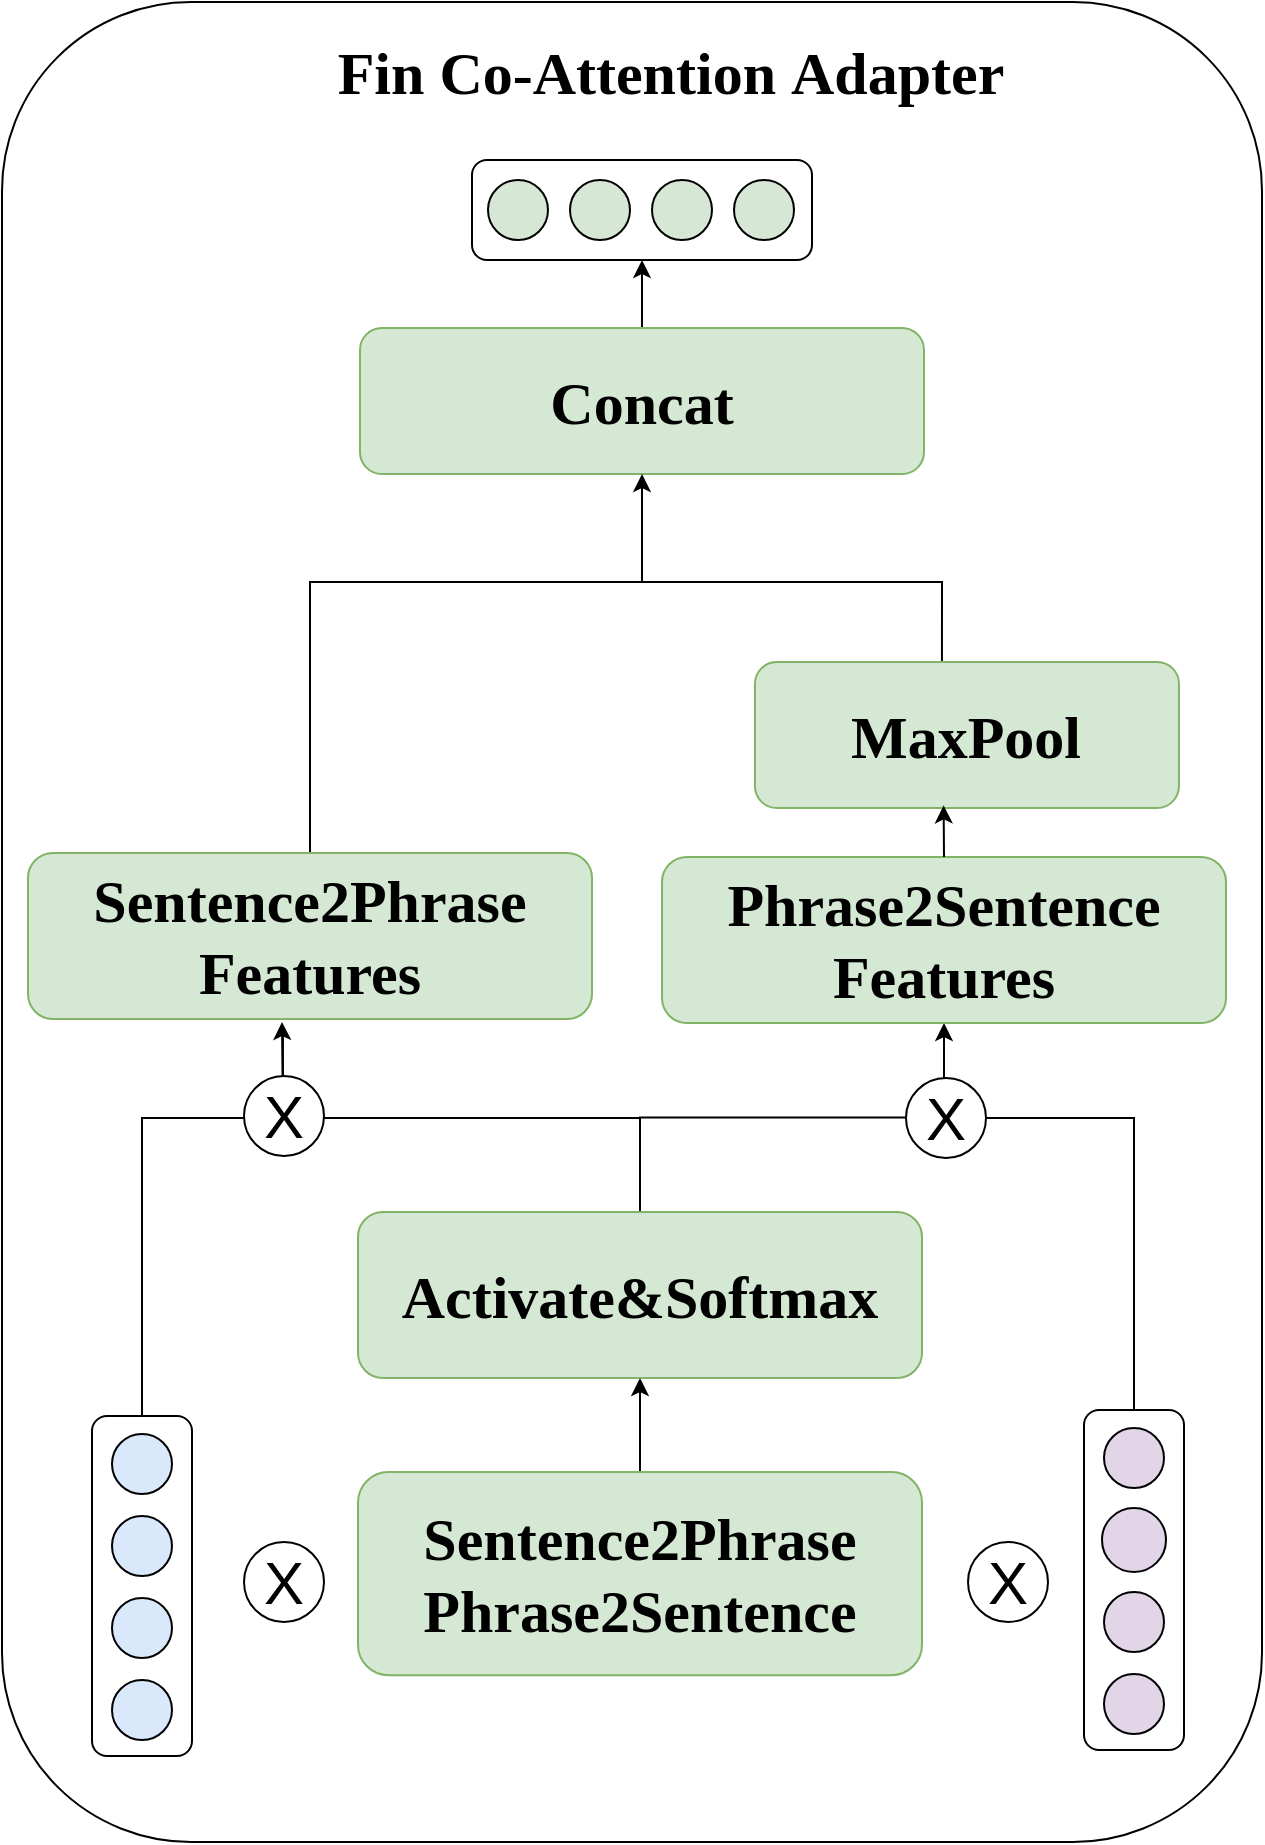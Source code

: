 <mxfile version="22.1.5" type="github">
  <diagram name="第 1 页" id="lpY09yJB2JzATnIjoB9Q">
    <mxGraphModel dx="253" dy="1857" grid="1" gridSize="10" guides="1" tooltips="1" connect="1" arrows="1" fold="1" page="1" pageScale="1" pageWidth="827" pageHeight="1169" math="0" shadow="0">
      <root>
        <mxCell id="0" />
        <mxCell id="1" parent="0" />
        <mxCell id="UGZcTaDrgIyGbtzRg7HA-19" value="" style="rounded=1;whiteSpace=wrap;html=1;" vertex="1" parent="1">
          <mxGeometry x="1140" y="-180" width="630" height="920" as="geometry" />
        </mxCell>
        <mxCell id="UGZcTaDrgIyGbtzRg7HA-20" value="&lt;font face=&quot;Times New Roman&quot; style=&quot;font-size: 30px;&quot;&gt;&lt;b&gt;Fin Co-Attention&amp;nbsp;&lt;/b&gt;&lt;/font&gt;&lt;font size=&quot;1&quot; face=&quot;Times New Roman&quot;&gt;&lt;b style=&quot;font-size: 30px;&quot;&gt;Adapter&lt;/b&gt;&lt;/font&gt;" style="text;html=1;align=center;verticalAlign=middle;resizable=0;points=[];autosize=1;strokeColor=none;fillColor=none;" vertex="1" parent="1">
          <mxGeometry x="1294" y="-169.999" width="360" height="50" as="geometry" />
        </mxCell>
        <mxCell id="UGZcTaDrgIyGbtzRg7HA-68" style="edgeStyle=orthogonalEdgeStyle;rounded=0;orthogonalLoop=1;jettySize=auto;html=1;exitX=0.5;exitY=0;exitDx=0;exitDy=0;entryX=0.5;entryY=1;entryDx=0;entryDy=0;" edge="1" parent="1" source="UGZcTaDrgIyGbtzRg7HA-22" target="UGZcTaDrgIyGbtzRg7HA-44">
          <mxGeometry relative="1" as="geometry" />
        </mxCell>
        <mxCell id="UGZcTaDrgIyGbtzRg7HA-22" value="&lt;b style=&quot;border-color: var(--border-color); font-family: &amp;quot;Times New Roman&amp;quot;; font-size: 30px;&quot;&gt;Sentence2&lt;/b&gt;&lt;b style=&quot;border-color: var(--border-color); font-family: &amp;quot;Times New Roman&amp;quot;; font-size: 30px;&quot;&gt;Phrase&lt;br&gt;&lt;b style=&quot;border-color: var(--border-color);&quot;&gt;Phrase2Sentence&lt;/b&gt;&lt;br&gt;&lt;/b&gt;" style="rounded=1;whiteSpace=wrap;html=1;fillColor=#d5e8d4;strokeColor=#82b366;" vertex="1" parent="1">
          <mxGeometry x="1318" y="555" width="282" height="101.6" as="geometry" />
        </mxCell>
        <mxCell id="UGZcTaDrgIyGbtzRg7HA-24" value="&lt;div&gt;&lt;font style=&quot;font-size: 30px;&quot;&gt;X&lt;/font&gt;&lt;/div&gt;" style="ellipse;whiteSpace=wrap;html=1;aspect=fixed;" vertex="1" parent="1">
          <mxGeometry x="1261" y="589.996" width="40" height="40" as="geometry" />
        </mxCell>
        <mxCell id="UGZcTaDrgIyGbtzRg7HA-26" value="&lt;div&gt;&lt;font style=&quot;font-size: 30px;&quot;&gt;X&lt;/font&gt;&lt;/div&gt;" style="ellipse;whiteSpace=wrap;html=1;aspect=fixed;" vertex="1" parent="1">
          <mxGeometry x="1623" y="589.996" width="40" height="40" as="geometry" />
        </mxCell>
        <mxCell id="UGZcTaDrgIyGbtzRg7HA-27" value="" style="group" vertex="1" connectable="0" parent="1">
          <mxGeometry x="1185" y="527" width="50" height="170" as="geometry" />
        </mxCell>
        <mxCell id="UGZcTaDrgIyGbtzRg7HA-28" value="" style="rounded=1;whiteSpace=wrap;html=1;direction=west;rotation=90;container=0;" vertex="1" parent="UGZcTaDrgIyGbtzRg7HA-27">
          <mxGeometry x="-60" y="60" width="170" height="50" as="geometry" />
        </mxCell>
        <mxCell id="UGZcTaDrgIyGbtzRg7HA-29" value="" style="ellipse;whiteSpace=wrap;html=1;aspect=fixed;fillColor=#dae8fc;direction=west;container=0;" vertex="1" parent="UGZcTaDrgIyGbtzRg7HA-27">
          <mxGeometry x="10" y="9" width="30" height="30" as="geometry" />
        </mxCell>
        <mxCell id="UGZcTaDrgIyGbtzRg7HA-30" value="" style="ellipse;whiteSpace=wrap;html=1;aspect=fixed;fillColor=#dae8fc;direction=west;container=0;" vertex="1" parent="UGZcTaDrgIyGbtzRg7HA-27">
          <mxGeometry x="10" y="50" width="30" height="30" as="geometry" />
        </mxCell>
        <mxCell id="UGZcTaDrgIyGbtzRg7HA-31" value="" style="ellipse;whiteSpace=wrap;html=1;aspect=fixed;fillColor=#dae8fc;direction=west;container=0;" vertex="1" parent="UGZcTaDrgIyGbtzRg7HA-27">
          <mxGeometry x="10" y="91" width="30" height="30" as="geometry" />
        </mxCell>
        <mxCell id="UGZcTaDrgIyGbtzRg7HA-32" value="" style="ellipse;whiteSpace=wrap;html=1;aspect=fixed;fillColor=#dae8fc;direction=west;container=0;" vertex="1" parent="UGZcTaDrgIyGbtzRg7HA-27">
          <mxGeometry x="10" y="132" width="30" height="30" as="geometry" />
        </mxCell>
        <mxCell id="UGZcTaDrgIyGbtzRg7HA-81" style="edgeStyle=orthogonalEdgeStyle;rounded=0;orthogonalLoop=1;jettySize=auto;html=1;exitX=0.5;exitY=0;exitDx=0;exitDy=0;" edge="1" parent="1" source="UGZcTaDrgIyGbtzRg7HA-44">
          <mxGeometry relative="1" as="geometry">
            <mxPoint x="1280" y="330" as="targetPoint" />
          </mxGeometry>
        </mxCell>
        <mxCell id="UGZcTaDrgIyGbtzRg7HA-85" style="edgeStyle=orthogonalEdgeStyle;rounded=0;orthogonalLoop=1;jettySize=auto;html=1;exitX=0.5;exitY=0;exitDx=0;exitDy=0;entryX=0.5;entryY=1;entryDx=0;entryDy=0;" edge="1" parent="1" source="UGZcTaDrgIyGbtzRg7HA-44" target="UGZcTaDrgIyGbtzRg7HA-84">
          <mxGeometry relative="1" as="geometry" />
        </mxCell>
        <mxCell id="UGZcTaDrgIyGbtzRg7HA-44" value="&lt;b style=&quot;border-color: var(--border-color); font-family: &amp;quot;Times New Roman&amp;quot;; font-size: 30px;&quot;&gt;Activate&amp;amp;Softmax&lt;br&gt;&lt;/b&gt;" style="rounded=1;whiteSpace=wrap;html=1;fillColor=#d5e8d4;strokeColor=#82b366;" vertex="1" parent="1">
          <mxGeometry x="1318" y="425" width="282" height="83" as="geometry" />
        </mxCell>
        <mxCell id="UGZcTaDrgIyGbtzRg7HA-59" value="" style="group" vertex="1" connectable="0" parent="1">
          <mxGeometry x="1681" y="524" width="50" height="170" as="geometry" />
        </mxCell>
        <mxCell id="UGZcTaDrgIyGbtzRg7HA-33" value="" style="rounded=1;whiteSpace=wrap;html=1;direction=west;rotation=90;container=0;" vertex="1" parent="UGZcTaDrgIyGbtzRg7HA-59">
          <mxGeometry x="-60" y="60" width="170" height="50" as="geometry" />
        </mxCell>
        <mxCell id="UGZcTaDrgIyGbtzRg7HA-34" value="" style="ellipse;whiteSpace=wrap;html=1;aspect=fixed;fillColor=#e1d5e7;direction=west;container=0;" vertex="1" parent="UGZcTaDrgIyGbtzRg7HA-59">
          <mxGeometry x="10" y="9" width="30" height="30" as="geometry" />
        </mxCell>
        <mxCell id="UGZcTaDrgIyGbtzRg7HA-35" value="" style="ellipse;whiteSpace=wrap;html=1;aspect=fixed;fillColor=#e1d5e7;direction=west;container=0;" vertex="1" parent="UGZcTaDrgIyGbtzRg7HA-59">
          <mxGeometry x="9" y="49" width="32" height="32" as="geometry" />
        </mxCell>
        <mxCell id="UGZcTaDrgIyGbtzRg7HA-36" value="" style="ellipse;whiteSpace=wrap;html=1;aspect=fixed;fillColor=#e1d5e7;direction=west;container=0;" vertex="1" parent="UGZcTaDrgIyGbtzRg7HA-59">
          <mxGeometry x="10" y="91" width="30" height="30" as="geometry" />
        </mxCell>
        <mxCell id="UGZcTaDrgIyGbtzRg7HA-37" value="" style="ellipse;whiteSpace=wrap;html=1;aspect=fixed;fillColor=#e1d5e7;direction=west;container=0;" vertex="1" parent="UGZcTaDrgIyGbtzRg7HA-59">
          <mxGeometry x="10" y="132" width="30" height="30" as="geometry" />
        </mxCell>
        <mxCell id="UGZcTaDrgIyGbtzRg7HA-72" value="" style="group;rotation=90;" vertex="1" connectable="0" parent="1">
          <mxGeometry x="1435" y="-161" width="50" height="170" as="geometry" />
        </mxCell>
        <mxCell id="UGZcTaDrgIyGbtzRg7HA-39" value="" style="rounded=1;whiteSpace=wrap;html=1;direction=west;rotation=180;container=0;" vertex="1" parent="UGZcTaDrgIyGbtzRg7HA-72">
          <mxGeometry x="-60" y="60" width="170" height="50" as="geometry" />
        </mxCell>
        <mxCell id="UGZcTaDrgIyGbtzRg7HA-40" value="" style="ellipse;whiteSpace=wrap;html=1;aspect=fixed;fillColor=#d6e8d5;direction=west;container=0;rotation=90;" vertex="1" parent="UGZcTaDrgIyGbtzRg7HA-72">
          <mxGeometry x="71" y="70" width="30" height="30" as="geometry" />
        </mxCell>
        <mxCell id="UGZcTaDrgIyGbtzRg7HA-41" value="" style="ellipse;whiteSpace=wrap;html=1;aspect=fixed;fillColor=#d6e8d5;direction=west;container=0;rotation=90;" vertex="1" parent="UGZcTaDrgIyGbtzRg7HA-72">
          <mxGeometry x="30" y="70" width="30" height="30" as="geometry" />
        </mxCell>
        <mxCell id="UGZcTaDrgIyGbtzRg7HA-42" value="" style="ellipse;whiteSpace=wrap;html=1;aspect=fixed;fillColor=#d6e8d5;direction=west;container=0;rotation=90;" vertex="1" parent="UGZcTaDrgIyGbtzRg7HA-72">
          <mxGeometry x="-11" y="70" width="30" height="30" as="geometry" />
        </mxCell>
        <mxCell id="UGZcTaDrgIyGbtzRg7HA-43" value="" style="ellipse;whiteSpace=wrap;html=1;aspect=fixed;fillColor=#d6e8d5;direction=west;container=0;rotation=90;" vertex="1" parent="UGZcTaDrgIyGbtzRg7HA-72">
          <mxGeometry x="-52" y="70" width="30" height="30" as="geometry" />
        </mxCell>
        <mxCell id="UGZcTaDrgIyGbtzRg7HA-95" style="edgeStyle=orthogonalEdgeStyle;rounded=0;orthogonalLoop=1;jettySize=auto;html=1;exitX=0.5;exitY=0;exitDx=0;exitDy=0;entryX=0.5;entryY=1;entryDx=0;entryDy=0;" edge="1" parent="1" source="UGZcTaDrgIyGbtzRg7HA-74" target="UGZcTaDrgIyGbtzRg7HA-39">
          <mxGeometry relative="1" as="geometry" />
        </mxCell>
        <mxCell id="UGZcTaDrgIyGbtzRg7HA-74" value="&lt;b style=&quot;border-color: var(--border-color); font-family: &amp;quot;Times New Roman&amp;quot;; font-size: 30px;&quot;&gt;Concat&lt;br&gt;&lt;/b&gt;" style="rounded=1;whiteSpace=wrap;html=1;fillColor=#d5e8d4;strokeColor=#82b366;" vertex="1" parent="1">
          <mxGeometry x="1319" y="-17" width="282" height="73" as="geometry" />
        </mxCell>
        <mxCell id="UGZcTaDrgIyGbtzRg7HA-89" style="edgeStyle=orthogonalEdgeStyle;rounded=0;orthogonalLoop=1;jettySize=auto;html=1;exitX=0.5;exitY=0;exitDx=0;exitDy=0;entryX=0.5;entryY=1;entryDx=0;entryDy=0;" edge="1" parent="1" source="UGZcTaDrgIyGbtzRg7HA-80" target="UGZcTaDrgIyGbtzRg7HA-74">
          <mxGeometry relative="1" as="geometry">
            <Array as="points">
              <mxPoint x="1294" y="110" />
              <mxPoint x="1460" y="110" />
            </Array>
          </mxGeometry>
        </mxCell>
        <mxCell id="UGZcTaDrgIyGbtzRg7HA-80" value="&lt;b style=&quot;border-color: var(--border-color); font-family: &amp;quot;Times New Roman&amp;quot;; font-size: 30px;&quot;&gt;&lt;b style=&quot;border-color: var(--border-color);&quot;&gt;Sentence2&lt;/b&gt;&lt;b style=&quot;border-color: var(--border-color);&quot;&gt;Phrase&lt;br&gt;&lt;/b&gt;Features&lt;br&gt;&lt;/b&gt;" style="rounded=1;whiteSpace=wrap;html=1;fillColor=#d5e8d4;strokeColor=#82b366;" vertex="1" parent="1">
          <mxGeometry x="1153" y="245.5" width="282" height="83" as="geometry" />
        </mxCell>
        <mxCell id="UGZcTaDrgIyGbtzRg7HA-82" style="edgeStyle=orthogonalEdgeStyle;rounded=0;orthogonalLoop=1;jettySize=auto;html=1;exitX=1;exitY=0.5;exitDx=0;exitDy=0;entryX=0.452;entryY=1.078;entryDx=0;entryDy=0;entryPerimeter=0;endArrow=none;endFill=0;" edge="1" parent="1" source="UGZcTaDrgIyGbtzRg7HA-28">
          <mxGeometry relative="1" as="geometry">
            <mxPoint x="1210" y="525" as="sourcePoint" />
            <mxPoint x="1280.464" y="332.974" as="targetPoint" />
            <Array as="points">
              <mxPoint x="1210" y="378" />
              <mxPoint x="1280" y="378" />
            </Array>
          </mxGeometry>
        </mxCell>
        <mxCell id="UGZcTaDrgIyGbtzRg7HA-69" value="&lt;div&gt;&lt;font style=&quot;font-size: 30px;&quot;&gt;X&lt;/font&gt;&lt;/div&gt;" style="ellipse;whiteSpace=wrap;html=1;aspect=fixed;" vertex="1" parent="1">
          <mxGeometry x="1261" y="356.996" width="40" height="40" as="geometry" />
        </mxCell>
        <mxCell id="UGZcTaDrgIyGbtzRg7HA-84" value="&lt;b style=&quot;border-color: var(--border-color); font-family: &amp;quot;Times New Roman&amp;quot;; font-size: 30px;&quot;&gt;&lt;b style=&quot;border-color: var(--border-color);&quot;&gt;&lt;b style=&quot;border-color: var(--border-color);&quot;&gt;Phrase2Sentence&lt;br&gt;&lt;/b&gt;&lt;/b&gt;Features&lt;br&gt;&lt;/b&gt;" style="rounded=1;whiteSpace=wrap;html=1;fillColor=#d5e8d4;strokeColor=#82b366;" vertex="1" parent="1">
          <mxGeometry x="1470" y="247.5" width="282" height="83" as="geometry" />
        </mxCell>
        <mxCell id="UGZcTaDrgIyGbtzRg7HA-86" style="edgeStyle=orthogonalEdgeStyle;rounded=0;orthogonalLoop=1;jettySize=auto;html=1;entryX=0.5;entryY=1;entryDx=0;entryDy=0;endArrow=none;endFill=0;exitX=1;exitY=0.5;exitDx=0;exitDy=0;" edge="1" parent="1" source="UGZcTaDrgIyGbtzRg7HA-33">
          <mxGeometry relative="1" as="geometry">
            <mxPoint x="1706" y="520" as="sourcePoint" />
            <mxPoint x="1611" y="338.5" as="targetPoint" />
            <Array as="points">
              <mxPoint x="1706" y="378" />
              <mxPoint x="1611" y="378" />
            </Array>
          </mxGeometry>
        </mxCell>
        <mxCell id="UGZcTaDrgIyGbtzRg7HA-70" value="&lt;div&gt;&lt;font style=&quot;font-size: 30px;&quot;&gt;X&lt;/font&gt;&lt;/div&gt;" style="ellipse;whiteSpace=wrap;html=1;aspect=fixed;" vertex="1" parent="1">
          <mxGeometry x="1592" y="357.996" width="40" height="40" as="geometry" />
        </mxCell>
        <mxCell id="UGZcTaDrgIyGbtzRg7HA-92" style="edgeStyle=orthogonalEdgeStyle;rounded=0;orthogonalLoop=1;jettySize=auto;html=1;exitX=0.441;exitY=-0.006;exitDx=0;exitDy=0;endArrow=none;endFill=0;exitPerimeter=0;" edge="1" parent="1" source="UGZcTaDrgIyGbtzRg7HA-88">
          <mxGeometry relative="1" as="geometry">
            <mxPoint x="1460" y="90" as="targetPoint" />
            <mxPoint x="1621.48" y="150" as="sourcePoint" />
            <Array as="points">
              <mxPoint x="1610" y="110" />
              <mxPoint x="1460" y="110" />
            </Array>
          </mxGeometry>
        </mxCell>
        <mxCell id="UGZcTaDrgIyGbtzRg7HA-88" value="&lt;b style=&quot;border-color: var(--border-color); font-family: &amp;quot;Times New Roman&amp;quot;; font-size: 30px;&quot;&gt;MaxPool&lt;br&gt;&lt;/b&gt;" style="rounded=1;whiteSpace=wrap;html=1;fillColor=#d5e8d4;strokeColor=#82b366;" vertex="1" parent="1">
          <mxGeometry x="1516.48" y="150" width="212" height="73" as="geometry" />
        </mxCell>
        <mxCell id="UGZcTaDrgIyGbtzRg7HA-90" style="edgeStyle=orthogonalEdgeStyle;rounded=0;orthogonalLoop=1;jettySize=auto;html=1;exitX=0.5;exitY=0;exitDx=0;exitDy=0;entryX=0.445;entryY=0.982;entryDx=0;entryDy=0;entryPerimeter=0;" edge="1" parent="1" source="UGZcTaDrgIyGbtzRg7HA-84" target="UGZcTaDrgIyGbtzRg7HA-88">
          <mxGeometry relative="1" as="geometry" />
        </mxCell>
      </root>
    </mxGraphModel>
  </diagram>
</mxfile>
